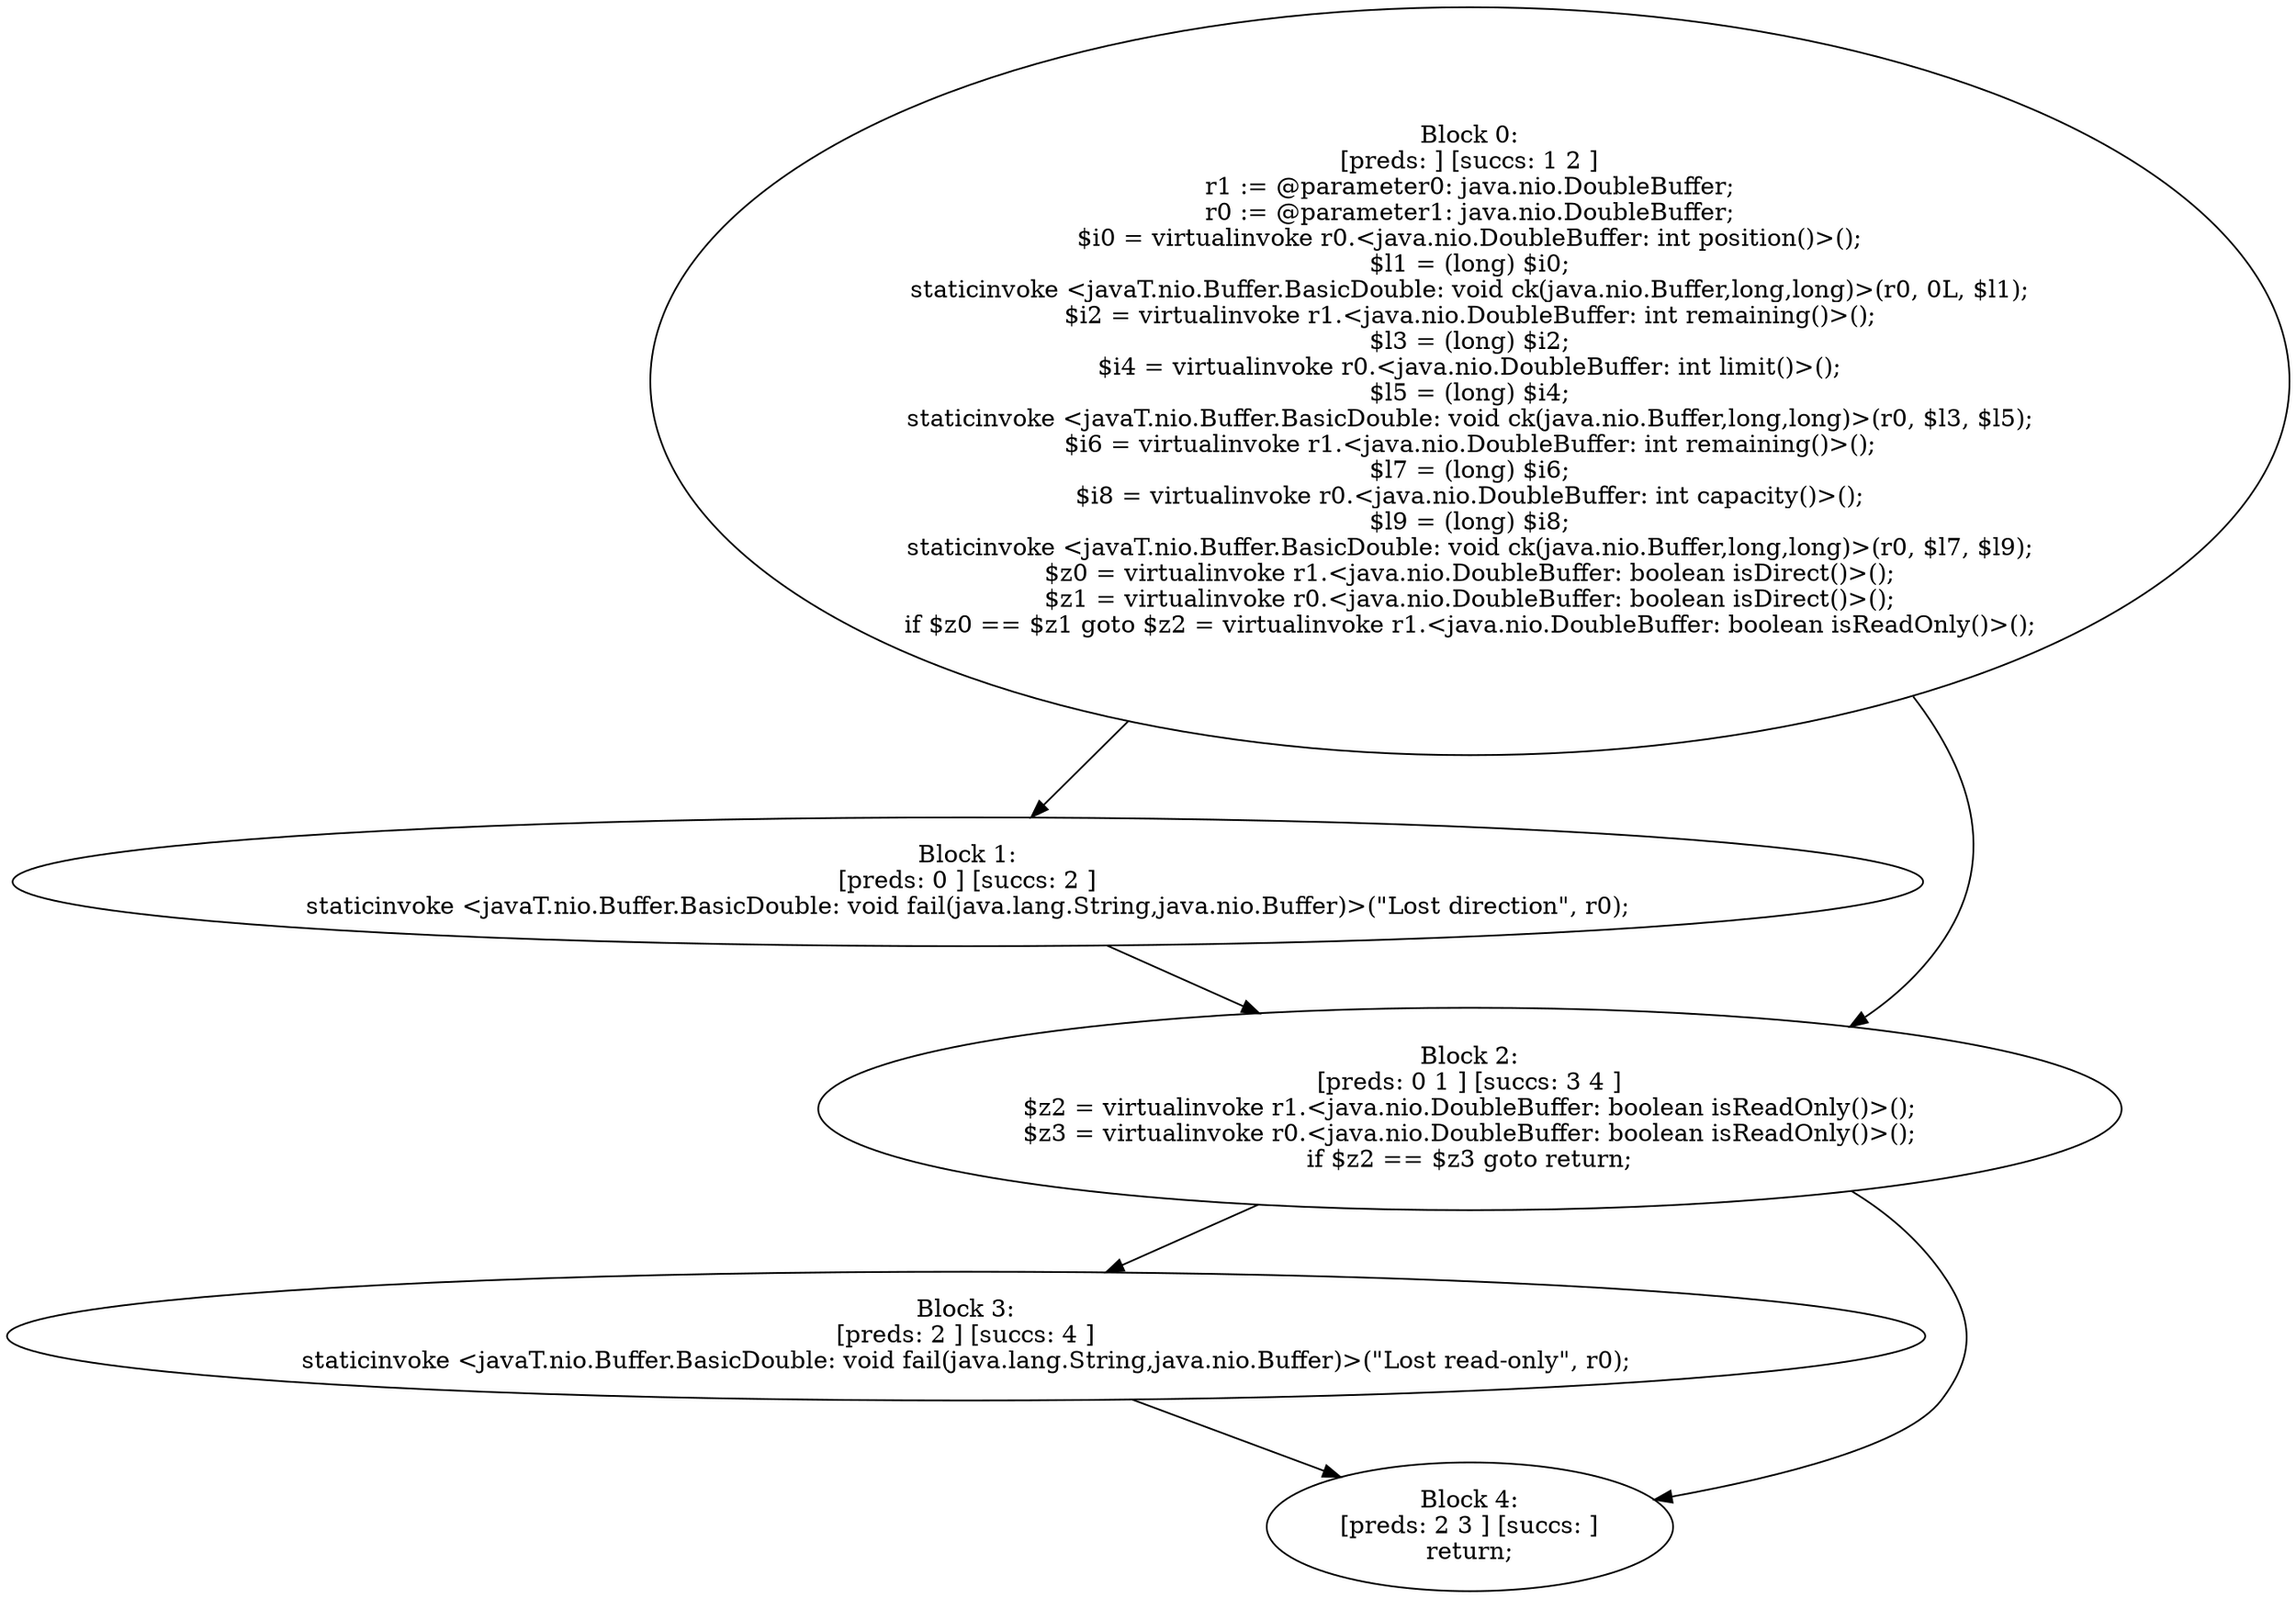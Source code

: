 digraph "unitGraph" {
    "Block 0:
[preds: ] [succs: 1 2 ]
r1 := @parameter0: java.nio.DoubleBuffer;
r0 := @parameter1: java.nio.DoubleBuffer;
$i0 = virtualinvoke r0.<java.nio.DoubleBuffer: int position()>();
$l1 = (long) $i0;
staticinvoke <javaT.nio.Buffer.BasicDouble: void ck(java.nio.Buffer,long,long)>(r0, 0L, $l1);
$i2 = virtualinvoke r1.<java.nio.DoubleBuffer: int remaining()>();
$l3 = (long) $i2;
$i4 = virtualinvoke r0.<java.nio.DoubleBuffer: int limit()>();
$l5 = (long) $i4;
staticinvoke <javaT.nio.Buffer.BasicDouble: void ck(java.nio.Buffer,long,long)>(r0, $l3, $l5);
$i6 = virtualinvoke r1.<java.nio.DoubleBuffer: int remaining()>();
$l7 = (long) $i6;
$i8 = virtualinvoke r0.<java.nio.DoubleBuffer: int capacity()>();
$l9 = (long) $i8;
staticinvoke <javaT.nio.Buffer.BasicDouble: void ck(java.nio.Buffer,long,long)>(r0, $l7, $l9);
$z0 = virtualinvoke r1.<java.nio.DoubleBuffer: boolean isDirect()>();
$z1 = virtualinvoke r0.<java.nio.DoubleBuffer: boolean isDirect()>();
if $z0 == $z1 goto $z2 = virtualinvoke r1.<java.nio.DoubleBuffer: boolean isReadOnly()>();
"
    "Block 1:
[preds: 0 ] [succs: 2 ]
staticinvoke <javaT.nio.Buffer.BasicDouble: void fail(java.lang.String,java.nio.Buffer)>(\"Lost direction\", r0);
"
    "Block 2:
[preds: 0 1 ] [succs: 3 4 ]
$z2 = virtualinvoke r1.<java.nio.DoubleBuffer: boolean isReadOnly()>();
$z3 = virtualinvoke r0.<java.nio.DoubleBuffer: boolean isReadOnly()>();
if $z2 == $z3 goto return;
"
    "Block 3:
[preds: 2 ] [succs: 4 ]
staticinvoke <javaT.nio.Buffer.BasicDouble: void fail(java.lang.String,java.nio.Buffer)>(\"Lost read-only\", r0);
"
    "Block 4:
[preds: 2 3 ] [succs: ]
return;
"
    "Block 0:
[preds: ] [succs: 1 2 ]
r1 := @parameter0: java.nio.DoubleBuffer;
r0 := @parameter1: java.nio.DoubleBuffer;
$i0 = virtualinvoke r0.<java.nio.DoubleBuffer: int position()>();
$l1 = (long) $i0;
staticinvoke <javaT.nio.Buffer.BasicDouble: void ck(java.nio.Buffer,long,long)>(r0, 0L, $l1);
$i2 = virtualinvoke r1.<java.nio.DoubleBuffer: int remaining()>();
$l3 = (long) $i2;
$i4 = virtualinvoke r0.<java.nio.DoubleBuffer: int limit()>();
$l5 = (long) $i4;
staticinvoke <javaT.nio.Buffer.BasicDouble: void ck(java.nio.Buffer,long,long)>(r0, $l3, $l5);
$i6 = virtualinvoke r1.<java.nio.DoubleBuffer: int remaining()>();
$l7 = (long) $i6;
$i8 = virtualinvoke r0.<java.nio.DoubleBuffer: int capacity()>();
$l9 = (long) $i8;
staticinvoke <javaT.nio.Buffer.BasicDouble: void ck(java.nio.Buffer,long,long)>(r0, $l7, $l9);
$z0 = virtualinvoke r1.<java.nio.DoubleBuffer: boolean isDirect()>();
$z1 = virtualinvoke r0.<java.nio.DoubleBuffer: boolean isDirect()>();
if $z0 == $z1 goto $z2 = virtualinvoke r1.<java.nio.DoubleBuffer: boolean isReadOnly()>();
"->"Block 1:
[preds: 0 ] [succs: 2 ]
staticinvoke <javaT.nio.Buffer.BasicDouble: void fail(java.lang.String,java.nio.Buffer)>(\"Lost direction\", r0);
";
    "Block 0:
[preds: ] [succs: 1 2 ]
r1 := @parameter0: java.nio.DoubleBuffer;
r0 := @parameter1: java.nio.DoubleBuffer;
$i0 = virtualinvoke r0.<java.nio.DoubleBuffer: int position()>();
$l1 = (long) $i0;
staticinvoke <javaT.nio.Buffer.BasicDouble: void ck(java.nio.Buffer,long,long)>(r0, 0L, $l1);
$i2 = virtualinvoke r1.<java.nio.DoubleBuffer: int remaining()>();
$l3 = (long) $i2;
$i4 = virtualinvoke r0.<java.nio.DoubleBuffer: int limit()>();
$l5 = (long) $i4;
staticinvoke <javaT.nio.Buffer.BasicDouble: void ck(java.nio.Buffer,long,long)>(r0, $l3, $l5);
$i6 = virtualinvoke r1.<java.nio.DoubleBuffer: int remaining()>();
$l7 = (long) $i6;
$i8 = virtualinvoke r0.<java.nio.DoubleBuffer: int capacity()>();
$l9 = (long) $i8;
staticinvoke <javaT.nio.Buffer.BasicDouble: void ck(java.nio.Buffer,long,long)>(r0, $l7, $l9);
$z0 = virtualinvoke r1.<java.nio.DoubleBuffer: boolean isDirect()>();
$z1 = virtualinvoke r0.<java.nio.DoubleBuffer: boolean isDirect()>();
if $z0 == $z1 goto $z2 = virtualinvoke r1.<java.nio.DoubleBuffer: boolean isReadOnly()>();
"->"Block 2:
[preds: 0 1 ] [succs: 3 4 ]
$z2 = virtualinvoke r1.<java.nio.DoubleBuffer: boolean isReadOnly()>();
$z3 = virtualinvoke r0.<java.nio.DoubleBuffer: boolean isReadOnly()>();
if $z2 == $z3 goto return;
";
    "Block 1:
[preds: 0 ] [succs: 2 ]
staticinvoke <javaT.nio.Buffer.BasicDouble: void fail(java.lang.String,java.nio.Buffer)>(\"Lost direction\", r0);
"->"Block 2:
[preds: 0 1 ] [succs: 3 4 ]
$z2 = virtualinvoke r1.<java.nio.DoubleBuffer: boolean isReadOnly()>();
$z3 = virtualinvoke r0.<java.nio.DoubleBuffer: boolean isReadOnly()>();
if $z2 == $z3 goto return;
";
    "Block 2:
[preds: 0 1 ] [succs: 3 4 ]
$z2 = virtualinvoke r1.<java.nio.DoubleBuffer: boolean isReadOnly()>();
$z3 = virtualinvoke r0.<java.nio.DoubleBuffer: boolean isReadOnly()>();
if $z2 == $z3 goto return;
"->"Block 3:
[preds: 2 ] [succs: 4 ]
staticinvoke <javaT.nio.Buffer.BasicDouble: void fail(java.lang.String,java.nio.Buffer)>(\"Lost read-only\", r0);
";
    "Block 2:
[preds: 0 1 ] [succs: 3 4 ]
$z2 = virtualinvoke r1.<java.nio.DoubleBuffer: boolean isReadOnly()>();
$z3 = virtualinvoke r0.<java.nio.DoubleBuffer: boolean isReadOnly()>();
if $z2 == $z3 goto return;
"->"Block 4:
[preds: 2 3 ] [succs: ]
return;
";
    "Block 3:
[preds: 2 ] [succs: 4 ]
staticinvoke <javaT.nio.Buffer.BasicDouble: void fail(java.lang.String,java.nio.Buffer)>(\"Lost read-only\", r0);
"->"Block 4:
[preds: 2 3 ] [succs: ]
return;
";
}
